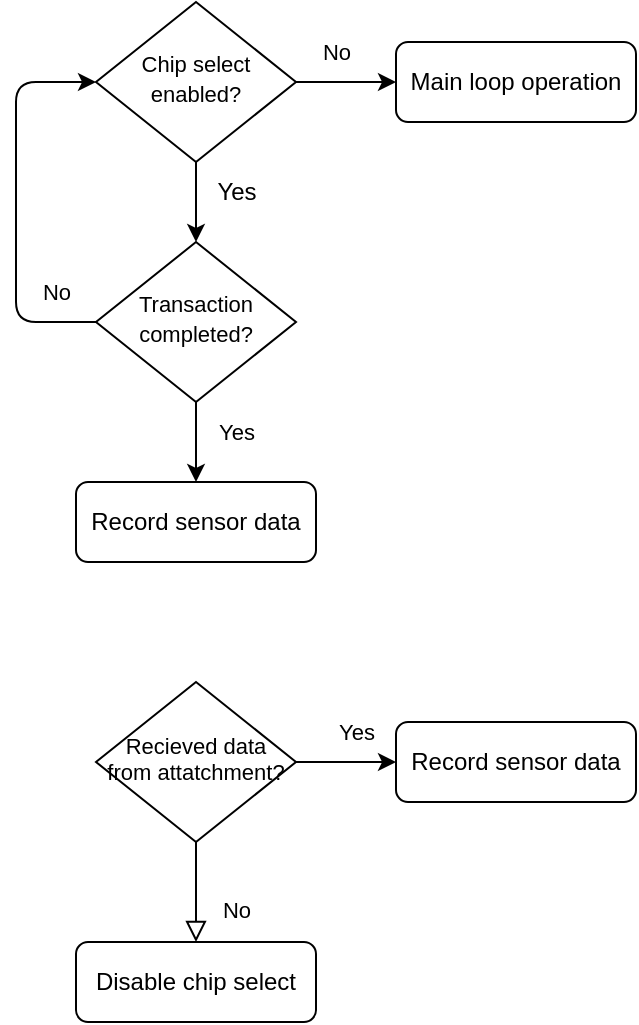<mxfile>
    <diagram id="i6ceyqZFLfHUpCxjlUfw" name="Page-1">
        <mxGraphModel dx="475" dy="693" grid="1" gridSize="10" guides="1" tooltips="1" connect="1" arrows="1" fold="1" page="1" pageScale="1" pageWidth="850" pageHeight="1100" math="0" shadow="0">
            <root>
                <mxCell id="0"/>
                <mxCell id="1" parent="0"/>
                <mxCell id="22" style="edgeStyle=none;html=1;exitX=0.5;exitY=1;exitDx=0;exitDy=0;entryX=0.5;entryY=0;entryDx=0;entryDy=0;fontSize=11;" edge="1" parent="1" source="9" target="21">
                    <mxGeometry relative="1" as="geometry"/>
                </mxCell>
                <mxCell id="27" style="edgeStyle=none;html=1;exitX=1;exitY=0.5;exitDx=0;exitDy=0;fontSize=11;" edge="1" parent="1" source="9" target="10">
                    <mxGeometry relative="1" as="geometry"/>
                </mxCell>
                <mxCell id="9" value="&lt;font style=&quot;font-size: 11px;&quot;&gt;Chip select enabled?&lt;/font&gt;" style="rhombus;whiteSpace=wrap;html=1;shadow=0;fontFamily=Helvetica;fontSize=12;align=center;strokeWidth=1;spacing=6;spacingTop=-4;" vertex="1" parent="1">
                    <mxGeometry x="110" y="160" width="100" height="80" as="geometry"/>
                </mxCell>
                <mxCell id="10" value="Main loop operation" style="rounded=1;whiteSpace=wrap;html=1;fontSize=12;glass=0;strokeWidth=1;shadow=0;" vertex="1" parent="1">
                    <mxGeometry x="260" y="180" width="120" height="40" as="geometry"/>
                </mxCell>
                <mxCell id="11" value="No" style="rounded=0;html=1;jettySize=auto;orthogonalLoop=1;fontSize=11;endArrow=block;endFill=0;endSize=8;strokeWidth=1;shadow=0;labelBackgroundColor=none;edgeStyle=orthogonalEdgeStyle;" edge="1" parent="1" source="13" target="14">
                    <mxGeometry x="0.333" y="20" relative="1" as="geometry">
                        <mxPoint as="offset"/>
                    </mxGeometry>
                </mxCell>
                <mxCell id="19" style="edgeStyle=none;html=1;exitX=1;exitY=0.5;exitDx=0;exitDy=0;entryX=0;entryY=0.5;entryDx=0;entryDy=0;fontSize=11;" edge="1" parent="1" source="13" target="15">
                    <mxGeometry relative="1" as="geometry"/>
                </mxCell>
                <mxCell id="13" value="&lt;p style=&quot;line-height: 110%; font-size: 11px;&quot;&gt;Recieved data from attatchment?&lt;/p&gt;" style="rhombus;whiteSpace=wrap;html=1;shadow=0;fontFamily=Helvetica;fontSize=12;align=center;strokeWidth=1;spacing=6;spacingTop=-4;" vertex="1" parent="1">
                    <mxGeometry x="110" y="500" width="100" height="80" as="geometry"/>
                </mxCell>
                <mxCell id="14" value="Disable chip select" style="rounded=1;whiteSpace=wrap;html=1;fontSize=12;glass=0;strokeWidth=1;shadow=0;" vertex="1" parent="1">
                    <mxGeometry x="100" y="630" width="120" height="40" as="geometry"/>
                </mxCell>
                <mxCell id="15" value="Record sensor data" style="rounded=1;whiteSpace=wrap;html=1;fontSize=12;glass=0;strokeWidth=1;shadow=0;" vertex="1" parent="1">
                    <mxGeometry x="260" y="520" width="120" height="40" as="geometry"/>
                </mxCell>
                <mxCell id="17" value="Yes" style="text;html=1;align=center;verticalAlign=middle;resizable=0;points=[];autosize=1;strokeColor=none;fillColor=none;" vertex="1" parent="1">
                    <mxGeometry x="160" y="240" width="40" height="30" as="geometry"/>
                </mxCell>
                <mxCell id="20" value="Yes" style="text;html=1;align=center;verticalAlign=middle;resizable=0;points=[];autosize=1;strokeColor=none;fillColor=none;fontSize=11;" vertex="1" parent="1">
                    <mxGeometry x="220" y="510" width="40" height="30" as="geometry"/>
                </mxCell>
                <mxCell id="29" style="edgeStyle=none;html=1;exitX=0;exitY=0.5;exitDx=0;exitDy=0;entryX=0;entryY=0.5;entryDx=0;entryDy=0;fontSize=11;" edge="1" parent="1" source="21" target="9">
                    <mxGeometry relative="1" as="geometry">
                        <Array as="points">
                            <mxPoint x="70" y="320"/>
                            <mxPoint x="70" y="260"/>
                            <mxPoint x="70" y="200"/>
                        </Array>
                    </mxGeometry>
                </mxCell>
                <mxCell id="32" style="edgeStyle=none;html=1;exitX=0.5;exitY=1;exitDx=0;exitDy=0;fontSize=11;" edge="1" parent="1" source="21" target="31">
                    <mxGeometry relative="1" as="geometry"/>
                </mxCell>
                <mxCell id="21" value="&lt;font style=&quot;font-size: 11px;&quot;&gt;Transaction completed?&lt;/font&gt;" style="rhombus;whiteSpace=wrap;html=1;shadow=0;fontFamily=Helvetica;fontSize=12;align=center;strokeWidth=1;spacing=6;spacingTop=-4;" vertex="1" parent="1">
                    <mxGeometry x="110" y="280" width="100" height="80" as="geometry"/>
                </mxCell>
                <mxCell id="25" value="Yes" style="text;html=1;align=center;verticalAlign=middle;resizable=0;points=[];autosize=1;strokeColor=none;fillColor=none;fontSize=11;" vertex="1" parent="1">
                    <mxGeometry x="160" y="360" width="40" height="30" as="geometry"/>
                </mxCell>
                <mxCell id="26" value="No" style="text;html=1;align=center;verticalAlign=middle;resizable=0;points=[];autosize=1;strokeColor=none;fillColor=none;fontSize=11;" vertex="1" parent="1">
                    <mxGeometry x="70" y="290" width="40" height="30" as="geometry"/>
                </mxCell>
                <mxCell id="28" value="No" style="text;html=1;align=center;verticalAlign=middle;resizable=0;points=[];autosize=1;strokeColor=none;fillColor=none;fontSize=11;" vertex="1" parent="1">
                    <mxGeometry x="210" y="170" width="40" height="30" as="geometry"/>
                </mxCell>
                <mxCell id="31" value="Record sensor data" style="rounded=1;whiteSpace=wrap;html=1;fontSize=12;glass=0;strokeWidth=1;shadow=0;" vertex="1" parent="1">
                    <mxGeometry x="100" y="400" width="120" height="40" as="geometry"/>
                </mxCell>
            </root>
        </mxGraphModel>
    </diagram>
</mxfile>